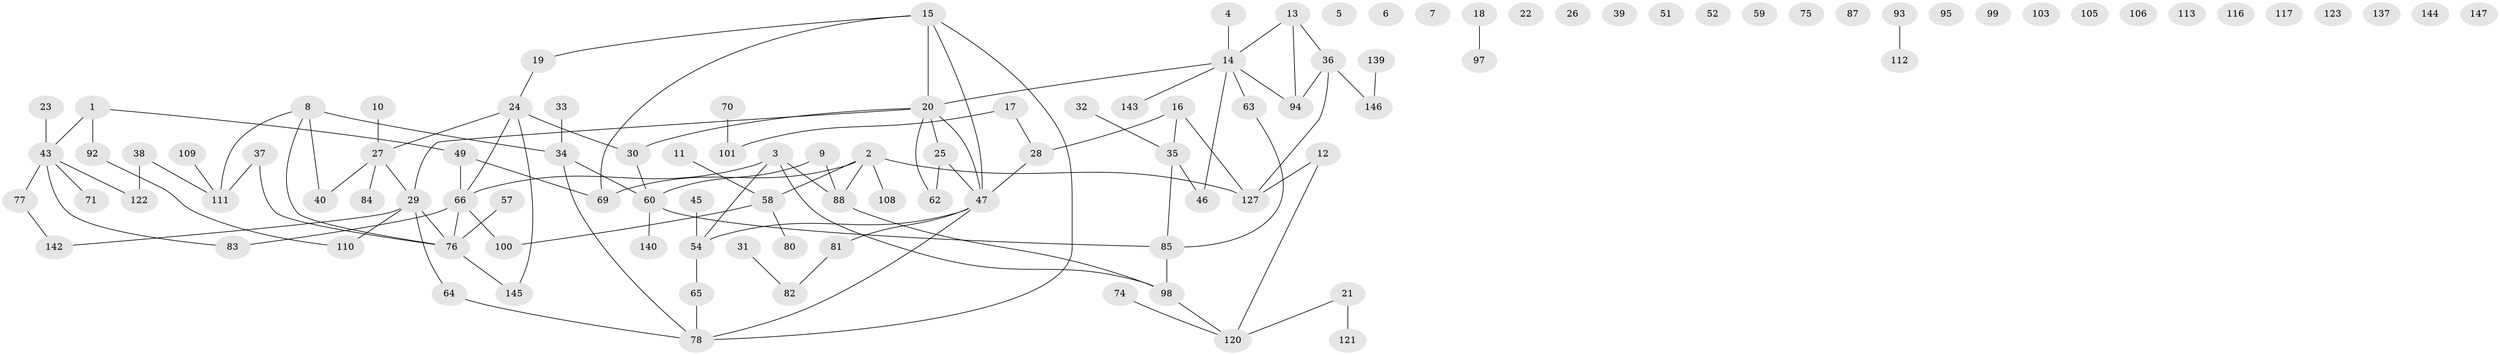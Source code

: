 // original degree distribution, {3: 0.17687074829931973, 4: 0.14285714285714285, 1: 0.24489795918367346, 0: 0.14285714285714285, 2: 0.24489795918367346, 5: 0.027210884353741496, 6: 0.006802721088435374, 7: 0.013605442176870748}
// Generated by graph-tools (version 1.1) at 2025/41/03/06/25 10:41:24]
// undirected, 107 vertices, 114 edges
graph export_dot {
graph [start="1"]
  node [color=gray90,style=filled];
  1 [super="+90"];
  2 [super="+50"];
  3;
  4;
  5;
  6;
  7;
  8;
  9 [super="+42"];
  10;
  11;
  12 [super="+72"];
  13;
  14 [super="+86"];
  15 [super="+53"];
  16 [super="+132"];
  17;
  18;
  19 [super="+136"];
  20 [super="+41"];
  21 [super="+119"];
  22;
  23;
  24 [super="+96"];
  25 [super="+48"];
  26;
  27 [super="+133"];
  28;
  29 [super="+44"];
  30;
  31;
  32;
  33;
  34 [super="+68"];
  35 [super="+67"];
  36 [super="+138"];
  37 [super="+61"];
  38 [super="+55"];
  39 [super="+124"];
  40;
  43 [super="+56"];
  45;
  46;
  47 [super="+129"];
  49;
  51;
  52;
  54 [super="+73"];
  57;
  58 [super="+126"];
  59;
  60 [super="+104"];
  62 [super="+79"];
  63 [super="+89"];
  64;
  65;
  66 [super="+134"];
  69 [super="+118"];
  70 [super="+102"];
  71;
  74;
  75 [super="+128"];
  76 [super="+125"];
  77;
  78 [super="+91"];
  80 [super="+141"];
  81;
  82;
  83 [super="+131"];
  84;
  85 [super="+107"];
  87;
  88 [super="+130"];
  92;
  93;
  94;
  95;
  97;
  98 [super="+135"];
  99;
  100;
  101;
  103;
  105;
  106;
  108;
  109;
  110 [super="+114"];
  111 [super="+115"];
  112;
  113;
  116;
  117;
  120;
  121;
  122;
  123;
  127;
  137;
  139;
  140;
  142;
  143;
  144;
  145;
  146;
  147;
  1 -- 49;
  1 -- 92;
  1 -- 43;
  2 -- 58;
  2 -- 88;
  2 -- 108;
  2 -- 69;
  2 -- 127;
  3 -- 54;
  3 -- 66;
  3 -- 88;
  3 -- 98;
  4 -- 14;
  8 -- 34;
  8 -- 40;
  8 -- 76;
  8 -- 111;
  9 -- 88;
  9 -- 60;
  10 -- 27;
  11 -- 58;
  12 -- 120;
  12 -- 127;
  13 -- 94;
  13 -- 36;
  13 -- 14;
  14 -- 46;
  14 -- 94;
  14 -- 143;
  14 -- 20;
  14 -- 63;
  15 -- 20;
  15 -- 19;
  15 -- 69;
  15 -- 78;
  15 -- 47;
  16 -- 28;
  16 -- 127;
  16 -- 35;
  17 -- 28;
  17 -- 101;
  18 -- 97;
  19 -- 24;
  20 -- 47;
  20 -- 30;
  20 -- 25;
  20 -- 29;
  20 -- 62;
  21 -- 120;
  21 -- 121;
  23 -- 43;
  24 -- 30;
  24 -- 145;
  24 -- 27;
  24 -- 66;
  25 -- 47;
  25 -- 62;
  27 -- 40;
  27 -- 84;
  27 -- 29;
  28 -- 47;
  29 -- 64;
  29 -- 142;
  29 -- 76;
  29 -- 110;
  30 -- 60 [weight=2];
  31 -- 82;
  32 -- 35;
  33 -- 34;
  34 -- 60;
  34 -- 78;
  35 -- 85;
  35 -- 46;
  36 -- 94;
  36 -- 127;
  36 -- 146;
  37 -- 76;
  37 -- 111;
  38 -- 111;
  38 -- 122;
  43 -- 122;
  43 -- 77;
  43 -- 71;
  43 -- 83;
  45 -- 54;
  47 -- 78;
  47 -- 81;
  47 -- 54;
  49 -- 66;
  49 -- 69;
  54 -- 65;
  57 -- 76;
  58 -- 80;
  58 -- 100;
  60 -- 140;
  60 -- 85;
  63 -- 85;
  64 -- 78;
  65 -- 78;
  66 -- 100;
  66 -- 83;
  66 -- 76;
  70 -- 101;
  74 -- 120;
  76 -- 145;
  77 -- 142;
  81 -- 82;
  85 -- 98;
  88 -- 98;
  92 -- 110;
  93 -- 112;
  98 -- 120;
  109 -- 111;
  139 -- 146;
}
